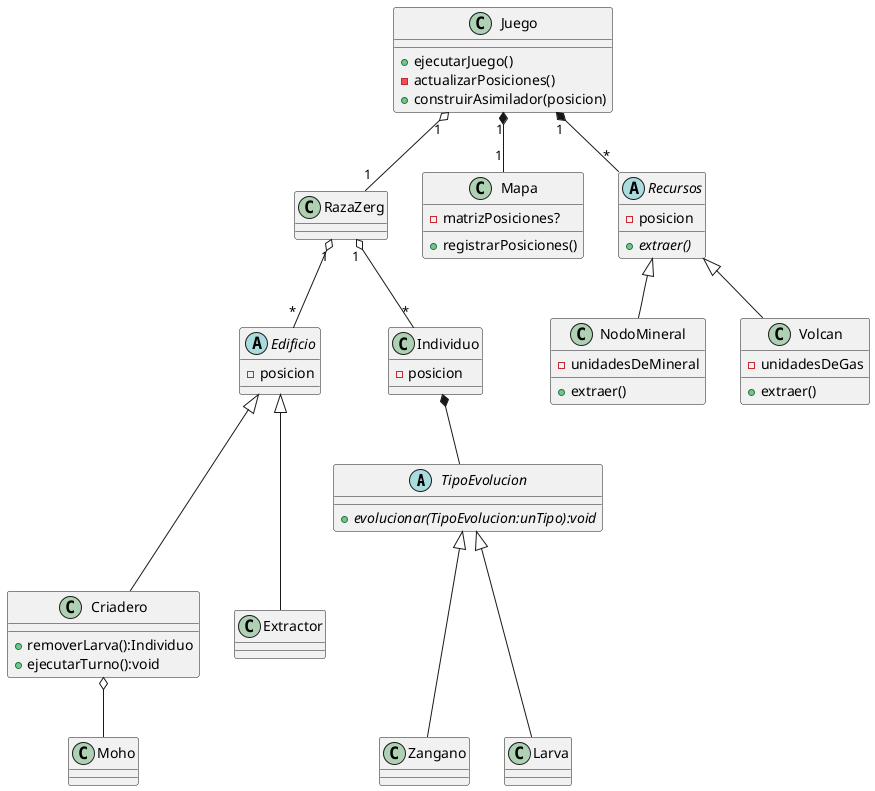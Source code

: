 @startuml

abstract class TipoEvolucion{
    + {abstract} evolucionar(TipoEvolucion:unTipo):void
}

class Juego {
    +ejecutarJuego()
    -actualizarPosiciones()
    +construirAsimilador(posicion)
}

class Zangano{

}
class Larva{

}
class RazaZerg{

}
class Criadero{
    +removerLarva():Individuo
    +ejecutarTurno():void
}

abstract class TipoEvolucion{

}

abstract class Edificio{
    -posicion
}
class Extractor{

}

class Individuo {
    -posicion
}

class Mapa {
    -matrizPosiciones?
    +registrarPosiciones()
}

abstract class Recursos {
    -posicion
    {abstract} +extraer()
}

class NodoMineral {
    -unidadesDeMineral
    +extraer()
}

class Volcan{
    -unidadesDeGas
    +extraer()
}

Individuo *-- TipoEvolucion
Zangano  -up--|> TipoEvolucion
Larva    -up--|> TipoEvolucion
RazaZerg "1"  o-- "*" Edificio
RazaZerg "1"  o-- "*" Individuo
Criadero -up--|> Edificio
Extractor -up--|> Edificio
Juego "1"  o-- "1" RazaZerg
Juego "1"  *-- "1" Mapa
Juego "1"  *-- "*" Recursos
Recursos <|-- Volcan
Recursos <|-- NodoMineral
Criadero o-- Moho

@enduml

//Que al evolucionar un zanagano se cree un edificio en la misma pos
// y se elimine el zangano.

//Juego en el metodo actualizarPosiciones le pide a cada
//individuo y edificio sus posiciones y se las envia a mapa

//Hay que hacer una clase Posicion que tenga como atributo
//coordenadas x e y.

//Para construir un edificio hice que lo haga la clase juego, asi
//soluciono el tema de chequear que el edificio se construya sobre
//lo que debe. Pero no se si van a quedar demasaidos métodos en Juego.